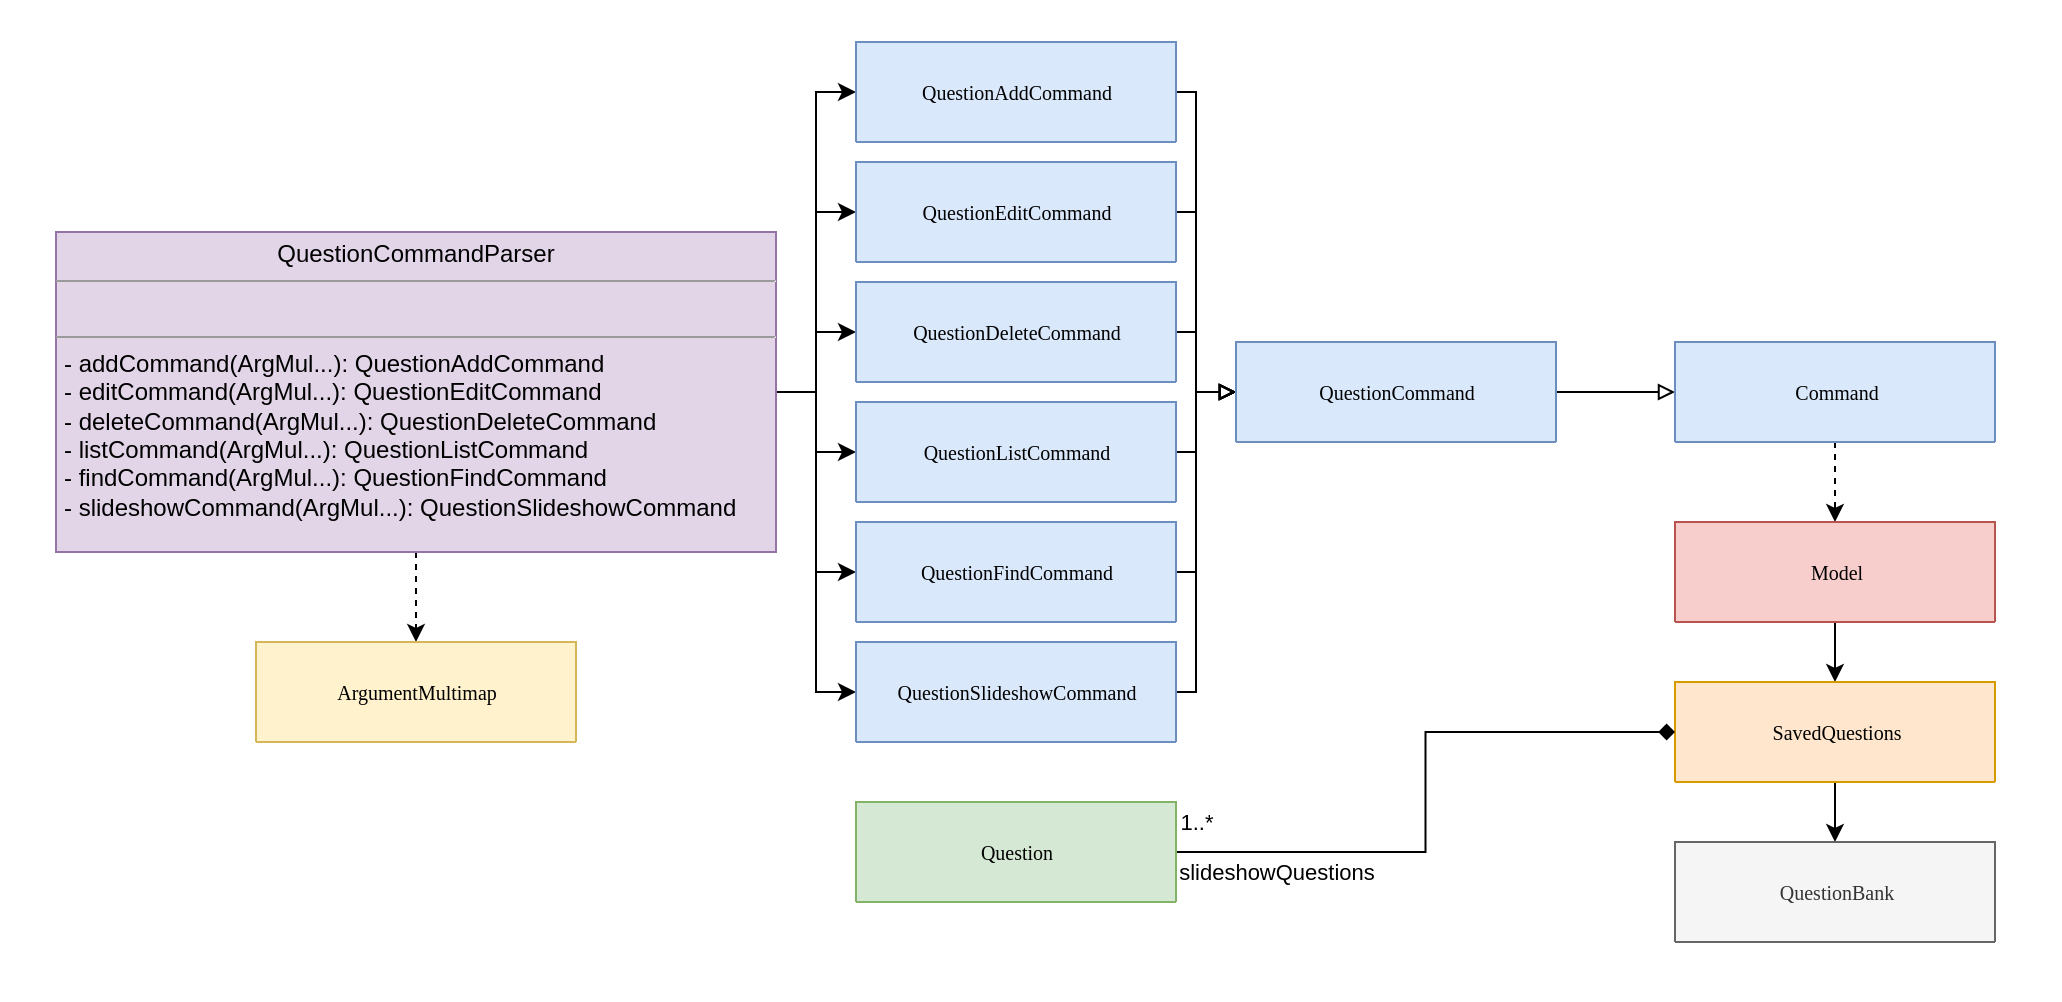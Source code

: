 <mxfile version="12.2.3" type="device" pages="1"><diagram name="Page-1" id="c4acf3e9-155e-7222-9cf6-157b1a14988f"><mxGraphModel dx="2262" dy="1840" grid="1" gridSize="10" guides="1" tooltips="1" connect="1" arrows="1" fold="1" page="1" pageScale="1" pageWidth="850" pageHeight="1100" background="#ffffff" math="0" shadow="0"><root><mxCell id="0"/><mxCell id="1" parent="0"/><mxCell id="ktCnt6EAZMmfTwR5WLZg-49" value="" style="rounded=0;whiteSpace=wrap;html=1;strokeColor=none;fontSize=9;" parent="1" vertex="1"><mxGeometry x="-68" y="-631" width="1030" height="500" as="geometry"/></mxCell><mxCell id="ktCnt6EAZMmfTwR5WLZg-14" style="edgeStyle=orthogonalEdgeStyle;rounded=0;orthogonalLoop=1;jettySize=auto;html=1;entryX=0;entryY=0.5;entryDx=0;entryDy=0;" parent="1" source="5d2195bd80daf111-18" target="ktCnt6EAZMmfTwR5WLZg-1" edge="1"><mxGeometry relative="1" as="geometry"/></mxCell><mxCell id="ktCnt6EAZMmfTwR5WLZg-15" style="edgeStyle=orthogonalEdgeStyle;rounded=0;orthogonalLoop=1;jettySize=auto;html=1;entryX=0;entryY=0.5;entryDx=0;entryDy=0;" parent="1" source="5d2195bd80daf111-18" target="ktCnt6EAZMmfTwR5WLZg-5" edge="1"><mxGeometry relative="1" as="geometry"/></mxCell><mxCell id="ktCnt6EAZMmfTwR5WLZg-16" style="edgeStyle=orthogonalEdgeStyle;rounded=0;orthogonalLoop=1;jettySize=auto;html=1;entryX=0;entryY=0.5;entryDx=0;entryDy=0;" parent="1" source="5d2195bd80daf111-18" target="ktCnt6EAZMmfTwR5WLZg-6" edge="1"><mxGeometry relative="1" as="geometry"/></mxCell><mxCell id="ktCnt6EAZMmfTwR5WLZg-17" style="edgeStyle=orthogonalEdgeStyle;rounded=0;orthogonalLoop=1;jettySize=auto;html=1;entryX=0;entryY=0.5;entryDx=0;entryDy=0;" parent="1" source="5d2195bd80daf111-18" target="ktCnt6EAZMmfTwR5WLZg-9" edge="1"><mxGeometry relative="1" as="geometry"/></mxCell><mxCell id="ktCnt6EAZMmfTwR5WLZg-18" style="edgeStyle=orthogonalEdgeStyle;rounded=0;orthogonalLoop=1;jettySize=auto;html=1;entryX=0;entryY=0.5;entryDx=0;entryDy=0;" parent="1" source="5d2195bd80daf111-18" target="ktCnt6EAZMmfTwR5WLZg-10" edge="1"><mxGeometry relative="1" as="geometry"/></mxCell><mxCell id="ktCnt6EAZMmfTwR5WLZg-19" style="edgeStyle=orthogonalEdgeStyle;rounded=0;orthogonalLoop=1;jettySize=auto;html=1;entryX=0;entryY=0.5;entryDx=0;entryDy=0;" parent="1" source="5d2195bd80daf111-18" target="ktCnt6EAZMmfTwR5WLZg-8" edge="1"><mxGeometry relative="1" as="geometry"/></mxCell><mxCell id="ktCnt6EAZMmfTwR5WLZg-39" style="edgeStyle=orthogonalEdgeStyle;rounded=0;orthogonalLoop=1;jettySize=auto;html=1;dashed=1;startArrow=none;startFill=0;endArrow=classic;endFill=1;" parent="1" source="5d2195bd80daf111-18" target="ktCnt6EAZMmfTwR5WLZg-38" edge="1"><mxGeometry relative="1" as="geometry"/></mxCell><mxCell id="5d2195bd80daf111-18" value="&lt;p style=&quot;margin: 0px ; margin-top: 4px ; text-align: center&quot;&gt;QuestionCommandParser&lt;/p&gt;&lt;hr size=&quot;1&quot;&gt;&lt;p style=&quot;margin: 0px ; margin-left: 4px&quot;&gt;&lt;br&gt;&lt;/p&gt;&lt;hr size=&quot;1&quot;&gt;&lt;p style=&quot;margin: 0px ; margin-left: 4px&quot;&gt;- addCommand(ArgMul...): QuestionAddCommand&lt;br&gt;- editCommand(ArgMul...): QuestionEditCommand&lt;/p&gt;&lt;p style=&quot;margin: 0px ; margin-left: 4px&quot;&gt;- deleteCommand(ArgMul...): QuestionDeleteCommand&lt;br&gt;&lt;/p&gt;&lt;p style=&quot;margin: 0px 0px 0px 4px&quot;&gt;- listCommand(ArgMul...): QuestionListCommand&lt;/p&gt;&lt;p style=&quot;margin: 0px 0px 0px 4px&quot;&gt;- findCommand(ArgMul...): QuestionFindCommand&lt;/p&gt;&lt;p style=&quot;margin: 0px ; margin-left: 4px&quot;&gt;- slideshowCommand(ArgMul...): QuestionSlideshowCommand&lt;/p&gt;" style="verticalAlign=top;align=left;overflow=fill;fontSize=12;fontFamily=Helvetica;html=1;rounded=0;shadow=0;comic=0;labelBackgroundColor=none;strokeWidth=1;fillColor=#e1d5e7;strokeColor=#9673a6;" parent="1" vertex="1"><mxGeometry x="-40" y="-515" width="360" height="160" as="geometry"/></mxCell><mxCell id="ktCnt6EAZMmfTwR5WLZg-29" style="edgeStyle=orthogonalEdgeStyle;rounded=0;orthogonalLoop=1;jettySize=auto;html=1;entryX=0;entryY=0.5;entryDx=0;entryDy=0;startArrow=none;startFill=0;endArrow=block;endFill=0;" parent="1" source="ktCnt6EAZMmfTwR5WLZg-1" target="ktCnt6EAZMmfTwR5WLZg-11" edge="1"><mxGeometry relative="1" as="geometry"><Array as="points"><mxPoint x="530" y="-585"/><mxPoint x="530" y="-435"/></Array></mxGeometry></mxCell><mxCell id="ktCnt6EAZMmfTwR5WLZg-1" value="QuestionAddCommand" style="swimlane;html=1;fontStyle=0;childLayout=stackLayout;horizontal=1;startSize=50;fillColor=#dae8fc;horizontalStack=0;resizeParent=1;resizeLast=0;collapsible=1;marginBottom=0;swimlaneFillColor=#ffffff;rounded=0;shadow=0;comic=0;labelBackgroundColor=none;strokeColor=#6c8ebf;strokeWidth=1;fontFamily=Verdana;fontSize=10;align=center;" parent="1" vertex="1"><mxGeometry x="360" y="-610" width="160" height="50" as="geometry"/></mxCell><mxCell id="ktCnt6EAZMmfTwR5WLZg-31" style="edgeStyle=orthogonalEdgeStyle;rounded=0;orthogonalLoop=1;jettySize=auto;html=1;entryX=0;entryY=0.5;entryDx=0;entryDy=0;startArrow=none;startFill=0;endArrow=block;endFill=0;" parent="1" source="ktCnt6EAZMmfTwR5WLZg-5" target="ktCnt6EAZMmfTwR5WLZg-11" edge="1"><mxGeometry relative="1" as="geometry"><Array as="points"><mxPoint x="530" y="-525"/><mxPoint x="530" y="-435"/></Array></mxGeometry></mxCell><mxCell id="ktCnt6EAZMmfTwR5WLZg-5" value="QuestionEditCommand" style="swimlane;html=1;fontStyle=0;childLayout=stackLayout;horizontal=1;startSize=50;fillColor=#dae8fc;horizontalStack=0;resizeParent=1;resizeLast=0;collapsible=1;marginBottom=0;swimlaneFillColor=#ffffff;rounded=0;shadow=0;comic=0;labelBackgroundColor=none;strokeColor=#6c8ebf;strokeWidth=1;fontFamily=Verdana;fontSize=10;align=center;" parent="1" vertex="1"><mxGeometry x="360" y="-550" width="160" height="50" as="geometry"/></mxCell><mxCell id="ktCnt6EAZMmfTwR5WLZg-32" style="edgeStyle=orthogonalEdgeStyle;rounded=0;orthogonalLoop=1;jettySize=auto;html=1;startArrow=none;startFill=0;endArrow=block;endFill=0;" parent="1" source="ktCnt6EAZMmfTwR5WLZg-6" target="ktCnt6EAZMmfTwR5WLZg-11" edge="1"><mxGeometry relative="1" as="geometry"><Array as="points"><mxPoint x="530" y="-465"/><mxPoint x="530" y="-435"/></Array></mxGeometry></mxCell><mxCell id="ktCnt6EAZMmfTwR5WLZg-6" value="QuestionDeleteCommand" style="swimlane;html=1;fontStyle=0;childLayout=stackLayout;horizontal=1;startSize=50;fillColor=#dae8fc;horizontalStack=0;resizeParent=1;resizeLast=0;collapsible=1;marginBottom=0;swimlaneFillColor=#ffffff;rounded=0;shadow=0;comic=0;labelBackgroundColor=none;strokeColor=#6c8ebf;strokeWidth=1;fontFamily=Verdana;fontSize=10;align=center;" parent="1" vertex="1"><mxGeometry x="360" y="-490" width="160" height="50" as="geometry"/></mxCell><mxCell id="ktCnt6EAZMmfTwR5WLZg-35" style="edgeStyle=orthogonalEdgeStyle;rounded=0;orthogonalLoop=1;jettySize=auto;html=1;startArrow=none;startFill=0;endArrow=block;endFill=0;" parent="1" source="ktCnt6EAZMmfTwR5WLZg-8" target="ktCnt6EAZMmfTwR5WLZg-11" edge="1"><mxGeometry relative="1" as="geometry"><Array as="points"><mxPoint x="530" y="-285"/><mxPoint x="530" y="-435"/></Array></mxGeometry></mxCell><mxCell id="ktCnt6EAZMmfTwR5WLZg-8" value="QuestionSlideshowCommand" style="swimlane;html=1;fontStyle=0;childLayout=stackLayout;horizontal=1;startSize=50;fillColor=#dae8fc;horizontalStack=0;resizeParent=1;resizeLast=0;collapsible=1;marginBottom=0;swimlaneFillColor=#ffffff;rounded=0;shadow=0;comic=0;labelBackgroundColor=none;strokeColor=#6c8ebf;strokeWidth=1;fontFamily=Verdana;fontSize=10;align=center;" parent="1" vertex="1"><mxGeometry x="360" y="-310" width="160" height="50" as="geometry"/></mxCell><mxCell id="ktCnt6EAZMmfTwR5WLZg-33" style="edgeStyle=orthogonalEdgeStyle;rounded=0;orthogonalLoop=1;jettySize=auto;html=1;startArrow=none;startFill=0;endArrow=block;endFill=0;" parent="1" source="ktCnt6EAZMmfTwR5WLZg-9" target="ktCnt6EAZMmfTwR5WLZg-11" edge="1"><mxGeometry relative="1" as="geometry"><Array as="points"><mxPoint x="530" y="-405"/><mxPoint x="530" y="-435"/></Array></mxGeometry></mxCell><mxCell id="ktCnt6EAZMmfTwR5WLZg-9" value="QuestionListCommand" style="swimlane;html=1;fontStyle=0;childLayout=stackLayout;horizontal=1;startSize=50;fillColor=#dae8fc;horizontalStack=0;resizeParent=1;resizeLast=0;collapsible=1;marginBottom=0;swimlaneFillColor=#ffffff;rounded=0;shadow=0;comic=0;labelBackgroundColor=none;strokeColor=#6c8ebf;strokeWidth=1;fontFamily=Verdana;fontSize=10;align=center;" parent="1" vertex="1"><mxGeometry x="360" y="-430" width="160" height="50" as="geometry"/></mxCell><mxCell id="ktCnt6EAZMmfTwR5WLZg-34" style="edgeStyle=orthogonalEdgeStyle;rounded=0;orthogonalLoop=1;jettySize=auto;html=1;startArrow=none;startFill=0;endArrow=block;endFill=0;" parent="1" source="ktCnt6EAZMmfTwR5WLZg-10" target="ktCnt6EAZMmfTwR5WLZg-11" edge="1"><mxGeometry relative="1" as="geometry"><Array as="points"><mxPoint x="530" y="-345"/><mxPoint x="530" y="-435"/></Array></mxGeometry></mxCell><mxCell id="ktCnt6EAZMmfTwR5WLZg-10" value="QuestionFindCommand" style="swimlane;html=1;fontStyle=0;childLayout=stackLayout;horizontal=1;startSize=50;fillColor=#dae8fc;horizontalStack=0;resizeParent=1;resizeLast=0;collapsible=1;marginBottom=0;swimlaneFillColor=#ffffff;rounded=0;shadow=0;comic=0;labelBackgroundColor=none;strokeColor=#6c8ebf;strokeWidth=1;fontFamily=Verdana;fontSize=10;align=center;" parent="1" vertex="1"><mxGeometry x="360" y="-370" width="160" height="50" as="geometry"/></mxCell><mxCell id="ktCnt6EAZMmfTwR5WLZg-36" style="edgeStyle=orthogonalEdgeStyle;rounded=0;orthogonalLoop=1;jettySize=auto;html=1;entryX=0;entryY=0.5;entryDx=0;entryDy=0;startArrow=none;startFill=0;endArrow=block;endFill=0;" parent="1" source="ktCnt6EAZMmfTwR5WLZg-11" target="ktCnt6EAZMmfTwR5WLZg-12" edge="1"><mxGeometry relative="1" as="geometry"/></mxCell><mxCell id="ktCnt6EAZMmfTwR5WLZg-11" value="QuestionCommand" style="swimlane;html=1;fontStyle=0;childLayout=stackLayout;horizontal=1;startSize=50;fillColor=#dae8fc;horizontalStack=0;resizeParent=1;resizeLast=0;collapsible=1;marginBottom=0;swimlaneFillColor=#ffffff;rounded=0;shadow=0;comic=0;labelBackgroundColor=none;strokeColor=#6c8ebf;strokeWidth=1;fontFamily=Verdana;fontSize=10;align=center;" parent="1" vertex="1"><mxGeometry x="550" y="-460" width="160" height="50" as="geometry"/></mxCell><mxCell id="ktCnt6EAZMmfTwR5WLZg-37" style="edgeStyle=orthogonalEdgeStyle;rounded=0;orthogonalLoop=1;jettySize=auto;html=1;entryX=0.5;entryY=0;entryDx=0;entryDy=0;startArrow=none;startFill=0;endArrow=classic;endFill=1;dashed=1;" parent="1" source="ktCnt6EAZMmfTwR5WLZg-12" target="ktCnt6EAZMmfTwR5WLZg-13" edge="1"><mxGeometry relative="1" as="geometry"/></mxCell><mxCell id="ktCnt6EAZMmfTwR5WLZg-12" value="Command" style="swimlane;html=1;fontStyle=0;childLayout=stackLayout;horizontal=1;startSize=50;fillColor=#dae8fc;horizontalStack=0;resizeParent=1;resizeLast=0;collapsible=1;marginBottom=0;swimlaneFillColor=#ffffff;rounded=0;shadow=0;comic=0;labelBackgroundColor=none;strokeColor=#6c8ebf;strokeWidth=1;fontFamily=Verdana;fontSize=10;align=center;" parent="1" vertex="1"><mxGeometry x="769.5" y="-460" width="160" height="50" as="geometry"/></mxCell><mxCell id="ktCnt6EAZMmfTwR5WLZg-43" style="edgeStyle=orthogonalEdgeStyle;rounded=0;orthogonalLoop=1;jettySize=auto;html=1;startArrow=none;startFill=0;endArrow=classic;endFill=1;" parent="1" source="ktCnt6EAZMmfTwR5WLZg-13" target="ktCnt6EAZMmfTwR5WLZg-41" edge="1"><mxGeometry relative="1" as="geometry"/></mxCell><mxCell id="ktCnt6EAZMmfTwR5WLZg-13" value="Model" style="swimlane;html=1;fontStyle=0;childLayout=stackLayout;horizontal=1;startSize=50;fillColor=#f8cecc;horizontalStack=0;resizeParent=1;resizeLast=0;collapsible=1;marginBottom=0;swimlaneFillColor=#ffffff;rounded=0;shadow=0;comic=0;labelBackgroundColor=none;strokeColor=#b85450;strokeWidth=1;fontFamily=Verdana;fontSize=10;align=center;" parent="1" vertex="1"><mxGeometry x="769.5" y="-370" width="160" height="50" as="geometry"/></mxCell><mxCell id="ktCnt6EAZMmfTwR5WLZg-38" value="ArgumentMultimap" style="swimlane;html=1;fontStyle=0;childLayout=stackLayout;horizontal=1;startSize=50;fillColor=#fff2cc;horizontalStack=0;resizeParent=1;resizeLast=0;collapsible=1;marginBottom=0;swimlaneFillColor=#ffffff;rounded=0;shadow=0;comic=0;labelBackgroundColor=none;strokeColor=#d6b656;strokeWidth=1;fontFamily=Verdana;fontSize=10;align=center;" parent="1" vertex="1"><mxGeometry x="60" y="-310" width="160" height="50" as="geometry"/></mxCell><mxCell id="ktCnt6EAZMmfTwR5WLZg-44" style="edgeStyle=orthogonalEdgeStyle;rounded=0;orthogonalLoop=1;jettySize=auto;html=1;entryX=0.5;entryY=0;entryDx=0;entryDy=0;startArrow=none;startFill=0;endArrow=classic;endFill=1;" parent="1" source="ktCnt6EAZMmfTwR5WLZg-41" target="ktCnt6EAZMmfTwR5WLZg-42" edge="1"><mxGeometry relative="1" as="geometry"/></mxCell><mxCell id="ktCnt6EAZMmfTwR5WLZg-41" value="SavedQuestions" style="swimlane;html=1;fontStyle=0;childLayout=stackLayout;horizontal=1;startSize=50;fillColor=#ffe6cc;horizontalStack=0;resizeParent=1;resizeLast=0;collapsible=1;marginBottom=0;swimlaneFillColor=#ffffff;rounded=0;shadow=0;comic=0;labelBackgroundColor=none;strokeColor=#d79b00;strokeWidth=1;fontFamily=Verdana;fontSize=10;align=center;" parent="1" vertex="1"><mxGeometry x="769.5" y="-290" width="160" height="50" as="geometry"/></mxCell><mxCell id="ktCnt6EAZMmfTwR5WLZg-42" value="QuestionBank" style="swimlane;html=1;fontStyle=0;childLayout=stackLayout;horizontal=1;startSize=50;horizontalStack=0;resizeParent=1;resizeLast=0;collapsible=1;marginBottom=0;swimlaneFillColor=#ffffff;rounded=0;shadow=0;comic=0;labelBackgroundColor=none;strokeWidth=1;fontFamily=Verdana;fontSize=10;align=center;fillColor=#f5f5f5;strokeColor=#666666;fontColor=#333333;" parent="1" vertex="1"><mxGeometry x="769.5" y="-210" width="160" height="50" as="geometry"/></mxCell><mxCell id="ktCnt6EAZMmfTwR5WLZg-46" value="&lt;font style=&quot;font-size: 11px&quot;&gt;1..*&lt;/font&gt;" style="edgeStyle=orthogonalEdgeStyle;rounded=0;orthogonalLoop=1;jettySize=auto;html=1;entryX=0;entryY=0.5;entryDx=0;entryDy=0;startArrow=none;startFill=0;endArrow=diamond;endFill=1;" parent="1" source="ktCnt6EAZMmfTwR5WLZg-45" target="ktCnt6EAZMmfTwR5WLZg-41" edge="1"><mxGeometry x="-0.1" y="115" relative="1" as="geometry"><mxPoint as="offset"/></mxGeometry></mxCell><mxCell id="ktCnt6EAZMmfTwR5WLZg-48" value="&lt;font style=&quot;font-size: 11px&quot;&gt;slideshowQuestions&lt;/font&gt;" style="text;html=1;resizable=0;points=[];align=center;verticalAlign=middle;labelBackgroundColor=#ffffff;fontSize=9;" parent="ktCnt6EAZMmfTwR5WLZg-46" vertex="1" connectable="0"><mxGeometry x="-0.006" y="4" relative="1" as="geometry"><mxPoint x="-71" y="39" as="offset"/></mxGeometry></mxCell><mxCell id="ktCnt6EAZMmfTwR5WLZg-45" value="Question" style="swimlane;html=1;fontStyle=0;childLayout=stackLayout;horizontal=1;startSize=50;fillColor=#d5e8d4;horizontalStack=0;resizeParent=1;resizeLast=0;collapsible=1;marginBottom=0;swimlaneFillColor=#ffffff;rounded=0;shadow=0;comic=0;labelBackgroundColor=none;strokeColor=#82b366;strokeWidth=1;fontFamily=Verdana;fontSize=10;align=center;" parent="1" vertex="1"><mxGeometry x="360" y="-230" width="160" height="50" as="geometry"/></mxCell></root></mxGraphModel></diagram></mxfile>
